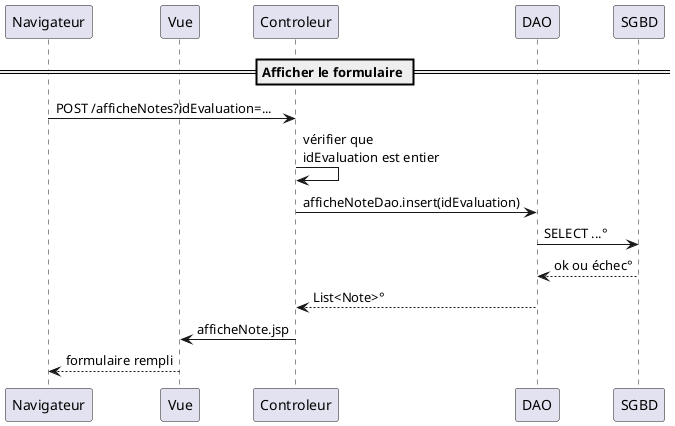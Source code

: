 @startuml
participant Navigateur
participant Vue
== Afficher le formulaire ==
Navigateur -> Controleur: POST /afficheNotes?idEvaluation=...
Controleur -> Controleur: vérifier que\nidEvaluation est entier
Controleur -> DAO: afficheNoteDao.insert(idEvaluation)
DAO -> SGBD: SELECT ...°
SGBD --> DAO: ok ou échec°
DAO --> Controleur: List<Note>°
Controleur -> Vue: afficheNote.jsp
Vue --> Navigateur: formulaire rempli

@enduml
